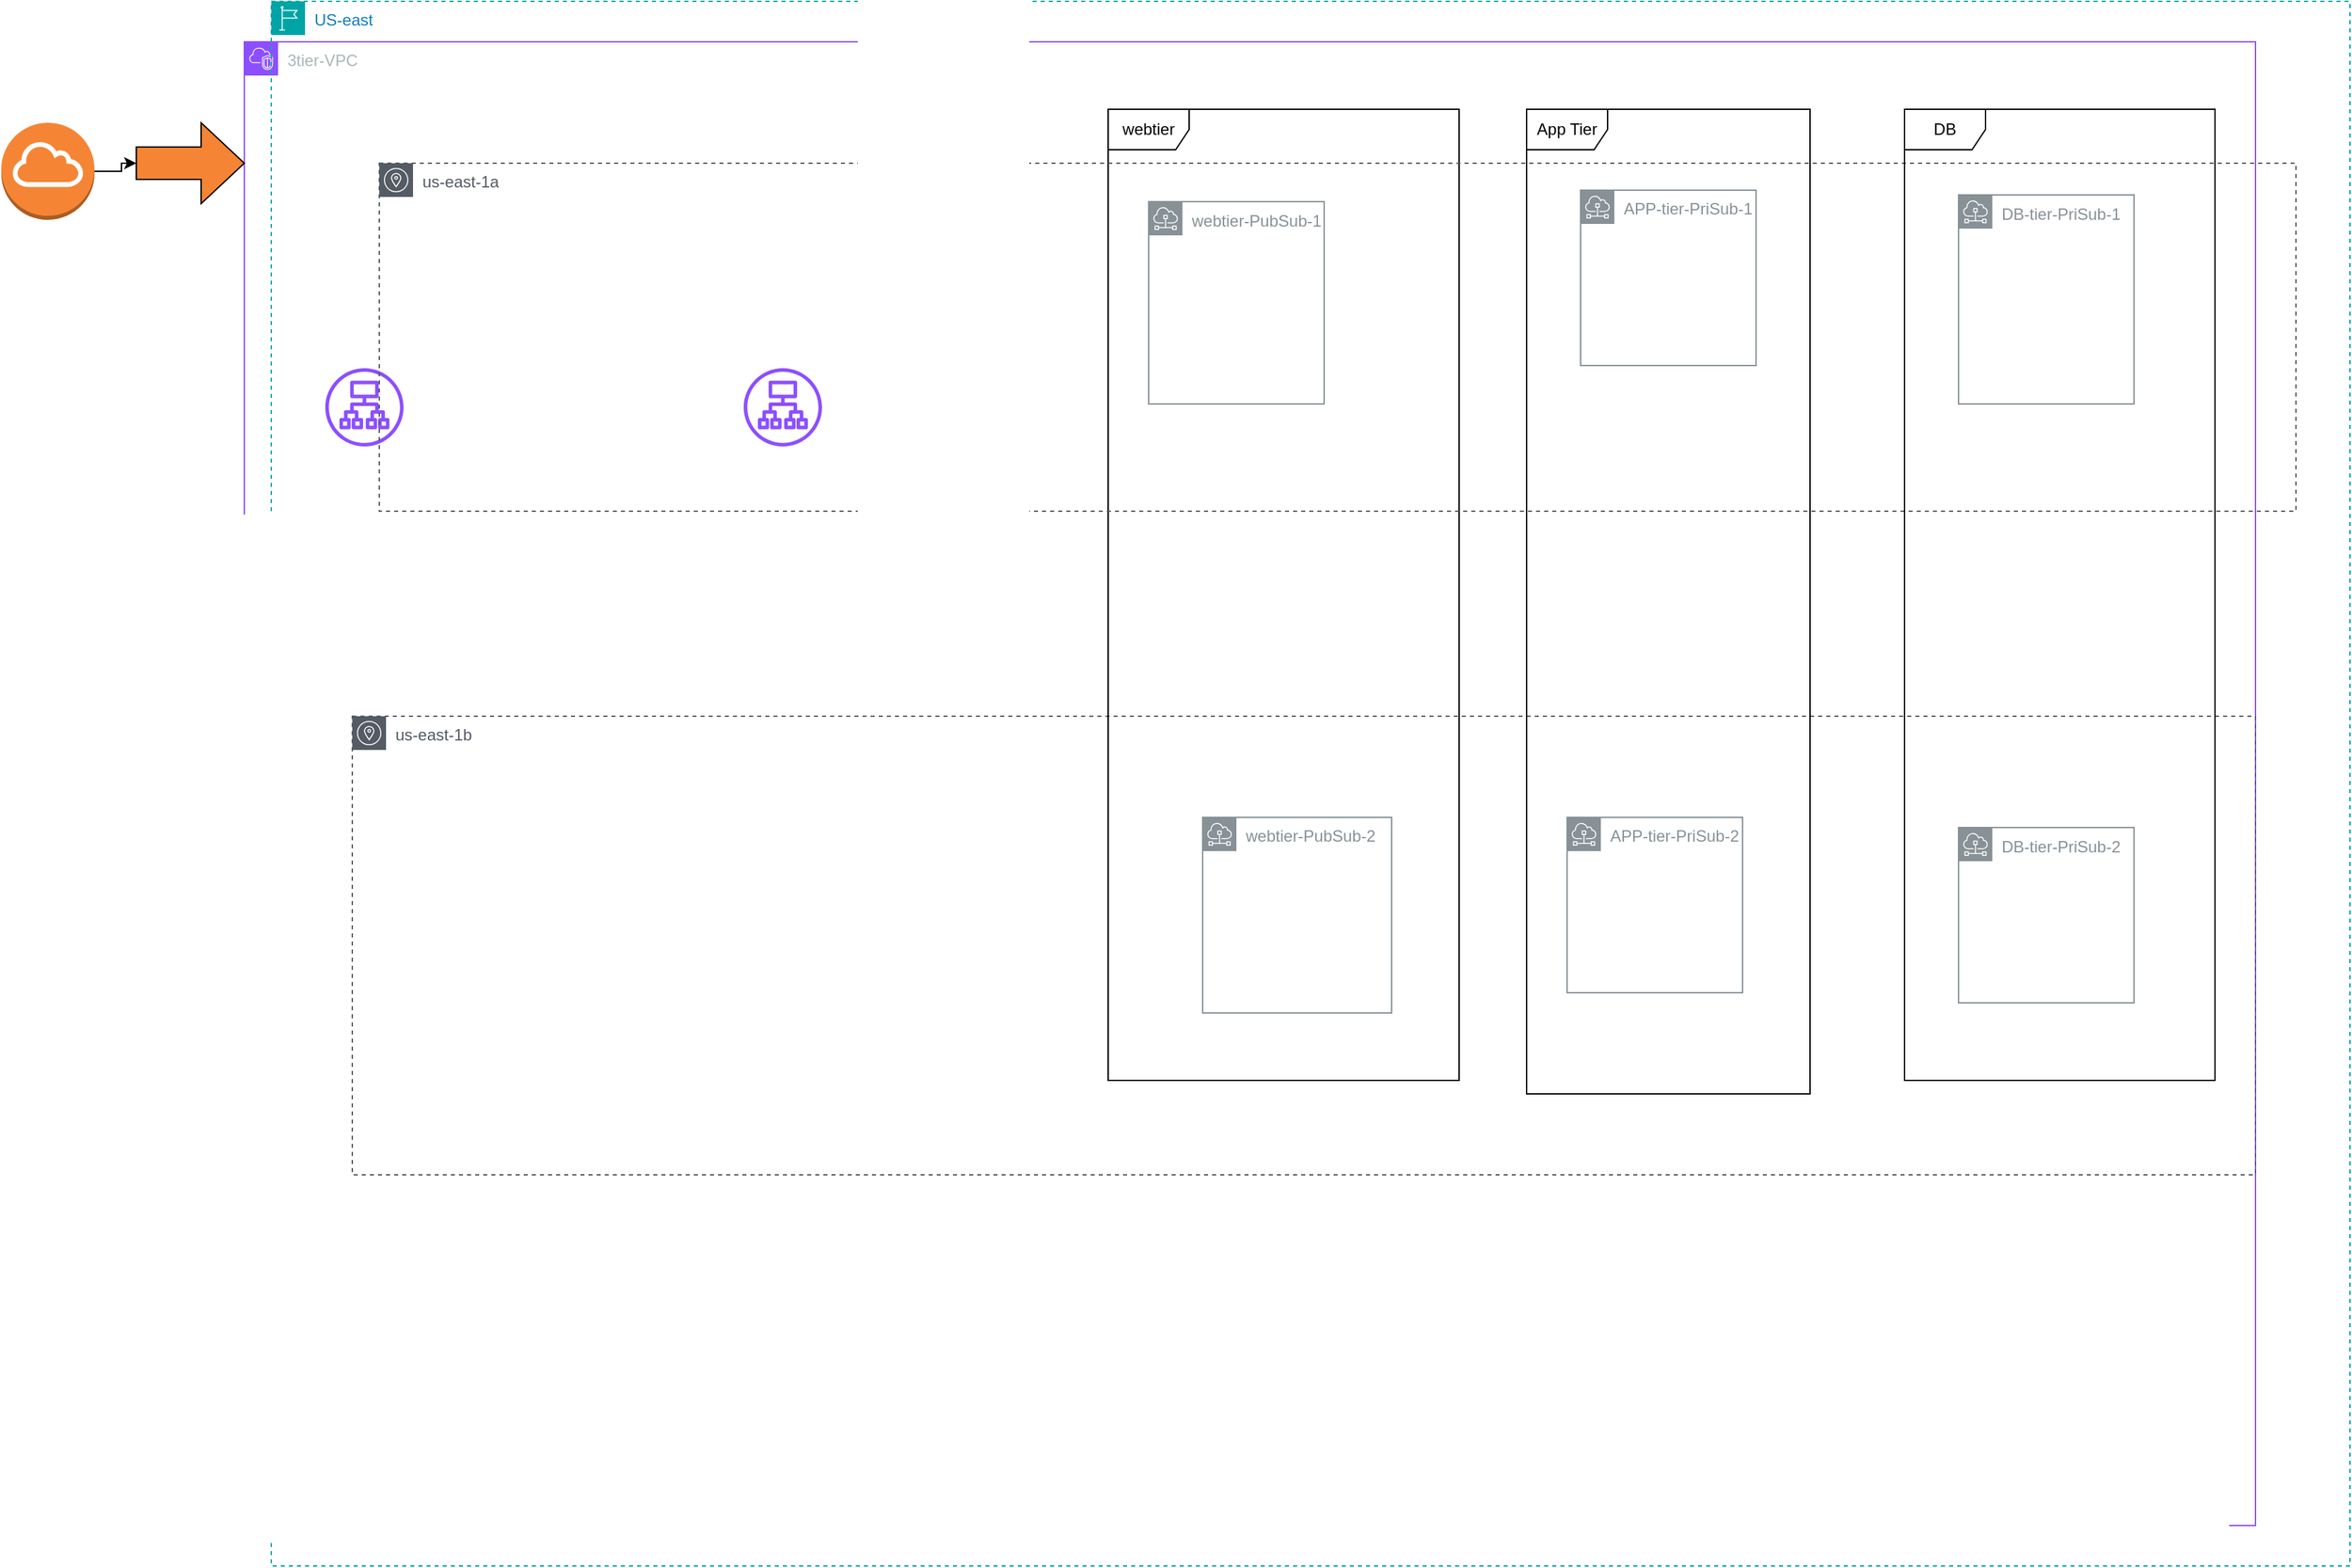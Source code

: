 <mxfile version="26.2.14">
  <diagram name="Page-1" id="wp1vN_EcB9PVwbdR_TTC">
    <mxGraphModel dx="2815" dy="1043" grid="1" gridSize="10" guides="1" tooltips="1" connect="1" arrows="1" fold="1" page="1" pageScale="1" pageWidth="850" pageHeight="1100" math="0" shadow="0">
      <root>
        <mxCell id="0" />
        <mxCell id="1" parent="0" />
        <mxCell id="LSXj0VK2o3YOv4iEomhP-1" value="3tier-VPC" style="points=[[0,0],[0.25,0],[0.5,0],[0.75,0],[1,0],[1,0.25],[1,0.5],[1,0.75],[1,1],[0.75,1],[0.5,1],[0.25,1],[0,1],[0,0.75],[0,0.5],[0,0.25]];outlineConnect=0;gradientColor=none;html=1;whiteSpace=wrap;fontSize=12;fontStyle=0;container=1;pointerEvents=0;collapsible=0;recursiveResize=0;shape=mxgraph.aws4.group;grIcon=mxgraph.aws4.group_vpc2;strokeColor=#8C4FFF;fillColor=none;verticalAlign=top;align=left;spacingLeft=30;fontColor=#AAB7B8;dashed=0;" vertex="1" parent="1">
          <mxGeometry x="80" y="50" width="1490" height="1100" as="geometry" />
        </mxCell>
        <mxCell id="LSXj0VK2o3YOv4iEomhP-2" value="US-east" style="points=[[0,0],[0.25,0],[0.5,0],[0.75,0],[1,0],[1,0.25],[1,0.5],[1,0.75],[1,1],[0.75,1],[0.5,1],[0.25,1],[0,1],[0,0.75],[0,0.5],[0,0.25]];outlineConnect=0;gradientColor=none;html=1;whiteSpace=wrap;fontSize=12;fontStyle=0;container=1;pointerEvents=0;collapsible=0;recursiveResize=0;shape=mxgraph.aws4.group;grIcon=mxgraph.aws4.group_region;strokeColor=#00A4A6;fillColor=none;verticalAlign=top;align=left;spacingLeft=30;fontColor=#147EBA;dashed=1;" vertex="1" parent="1">
          <mxGeometry x="100" y="20" width="1540" height="1160" as="geometry" />
        </mxCell>
        <mxCell id="LSXj0VK2o3YOv4iEomhP-9" value="us-east-1b" style="sketch=0;outlineConnect=0;gradientColor=none;html=1;whiteSpace=wrap;fontSize=12;fontStyle=0;shape=mxgraph.aws4.group;grIcon=mxgraph.aws4.group_availability_zone;strokeColor=#545B64;fillColor=none;verticalAlign=top;align=left;spacingLeft=30;fontColor=#545B64;dashed=1;" vertex="1" parent="LSXj0VK2o3YOv4iEomhP-2">
          <mxGeometry x="60" y="530" width="1410" height="340" as="geometry" />
        </mxCell>
        <mxCell id="LSXj0VK2o3YOv4iEomhP-15" value="webtier-PubSub-2" style="sketch=0;outlineConnect=0;gradientColor=none;html=1;whiteSpace=wrap;fontSize=12;fontStyle=0;shape=mxgraph.aws4.group;grIcon=mxgraph.aws4.group_subnet;strokeColor=#879196;fillColor=none;verticalAlign=top;align=left;spacingLeft=30;fontColor=#879196;dashed=0;" vertex="1" parent="LSXj0VK2o3YOv4iEomhP-2">
          <mxGeometry x="690" y="605" width="140" height="145" as="geometry" />
        </mxCell>
        <mxCell id="LSXj0VK2o3YOv4iEomhP-18" value="APP-tier-PriSub-2" style="sketch=0;outlineConnect=0;gradientColor=none;html=1;whiteSpace=wrap;fontSize=12;fontStyle=0;shape=mxgraph.aws4.group;grIcon=mxgraph.aws4.group_subnet;strokeColor=#879196;fillColor=none;verticalAlign=top;align=left;spacingLeft=30;fontColor=#879196;dashed=0;" vertex="1" parent="LSXj0VK2o3YOv4iEomhP-2">
          <mxGeometry x="960" y="605" width="130" height="130" as="geometry" />
        </mxCell>
        <mxCell id="LSXj0VK2o3YOv4iEomhP-20" value="DB-tier-PriSub-2" style="sketch=0;outlineConnect=0;gradientColor=none;html=1;whiteSpace=wrap;fontSize=12;fontStyle=0;shape=mxgraph.aws4.group;grIcon=mxgraph.aws4.group_subnet;strokeColor=#879196;fillColor=none;verticalAlign=top;align=left;spacingLeft=30;fontColor=#879196;dashed=0;" vertex="1" parent="LSXj0VK2o3YOv4iEomhP-2">
          <mxGeometry x="1250" y="612.5" width="130" height="130" as="geometry" />
        </mxCell>
        <mxCell id="LSXj0VK2o3YOv4iEomhP-25" value="" style="sketch=0;outlineConnect=0;fontColor=#232F3E;gradientColor=none;fillColor=#8C4FFF;strokeColor=none;dashed=0;verticalLabelPosition=bottom;verticalAlign=top;align=center;html=1;fontSize=12;fontStyle=0;aspect=fixed;pointerEvents=1;shape=mxgraph.aws4.application_load_balancer;" vertex="1" parent="LSXj0VK2o3YOv4iEomhP-2">
          <mxGeometry x="40" y="272" width="58" height="58" as="geometry" />
        </mxCell>
        <mxCell id="LSXj0VK2o3YOv4iEomhP-26" value="" style="sketch=0;outlineConnect=0;fontColor=#232F3E;gradientColor=none;fillColor=#8C4FFF;strokeColor=none;dashed=0;verticalLabelPosition=bottom;verticalAlign=top;align=center;html=1;fontSize=12;fontStyle=0;aspect=fixed;pointerEvents=1;shape=mxgraph.aws4.application_load_balancer;" vertex="1" parent="LSXj0VK2o3YOv4iEomhP-2">
          <mxGeometry x="350" y="272" width="58" height="58" as="geometry" />
        </mxCell>
        <mxCell id="LSXj0VK2o3YOv4iEomhP-27" value="webtier" style="shape=umlFrame;whiteSpace=wrap;html=1;pointerEvents=0;" vertex="1" parent="LSXj0VK2o3YOv4iEomhP-2">
          <mxGeometry x="620" y="80" width="260" height="720" as="geometry" />
        </mxCell>
        <mxCell id="LSXj0VK2o3YOv4iEomhP-28" value="App Tier" style="shape=umlFrame;whiteSpace=wrap;html=1;pointerEvents=0;" vertex="1" parent="LSXj0VK2o3YOv4iEomhP-2">
          <mxGeometry x="930" y="80" width="210" height="730" as="geometry" />
        </mxCell>
        <mxCell id="LSXj0VK2o3YOv4iEomhP-7" value="us-east-1a" style="sketch=0;outlineConnect=0;gradientColor=none;html=1;whiteSpace=wrap;fontSize=12;fontStyle=0;shape=mxgraph.aws4.group;grIcon=mxgraph.aws4.group_availability_zone;strokeColor=#545B64;fillColor=none;verticalAlign=top;align=left;spacingLeft=30;fontColor=#545B64;dashed=1;" vertex="1" parent="LSXj0VK2o3YOv4iEomhP-2">
          <mxGeometry x="80" y="120" width="1420" height="258" as="geometry" />
        </mxCell>
        <mxCell id="LSXj0VK2o3YOv4iEomhP-17" value="APP-tier-PriSub-1" style="sketch=0;outlineConnect=0;gradientColor=none;html=1;whiteSpace=wrap;fontSize=12;fontStyle=0;shape=mxgraph.aws4.group;grIcon=mxgraph.aws4.group_subnet;strokeColor=#879196;fillColor=none;verticalAlign=top;align=left;spacingLeft=30;fontColor=#879196;dashed=0;" vertex="1" parent="LSXj0VK2o3YOv4iEomhP-2">
          <mxGeometry x="970" y="140" width="130" height="130" as="geometry" />
        </mxCell>
        <mxCell id="LSXj0VK2o3YOv4iEomhP-19" value="DB-tier-PriSub-1" style="sketch=0;outlineConnect=0;gradientColor=none;html=1;whiteSpace=wrap;fontSize=12;fontStyle=0;shape=mxgraph.aws4.group;grIcon=mxgraph.aws4.group_subnet;strokeColor=#879196;fillColor=none;verticalAlign=top;align=left;spacingLeft=30;fontColor=#879196;dashed=0;" vertex="1" parent="LSXj0VK2o3YOv4iEomhP-2">
          <mxGeometry x="1250" y="143.5" width="130" height="155" as="geometry" />
        </mxCell>
        <mxCell id="LSXj0VK2o3YOv4iEomhP-16" value="webtier-PubSub-1" style="sketch=0;outlineConnect=0;gradientColor=none;html=1;whiteSpace=wrap;fontSize=12;fontStyle=0;shape=mxgraph.aws4.group;grIcon=mxgraph.aws4.group_subnet;strokeColor=#879196;fillColor=none;verticalAlign=top;align=left;spacingLeft=30;fontColor=#879196;dashed=0;" vertex="1" parent="LSXj0VK2o3YOv4iEomhP-2">
          <mxGeometry x="650" y="148.5" width="130" height="150" as="geometry" />
        </mxCell>
        <mxCell id="LSXj0VK2o3YOv4iEomhP-30" value="DB" style="shape=umlFrame;whiteSpace=wrap;html=1;pointerEvents=0;" vertex="1" parent="LSXj0VK2o3YOv4iEomhP-2">
          <mxGeometry x="1210" y="80" width="230" height="720" as="geometry" />
        </mxCell>
        <mxCell id="LSXj0VK2o3YOv4iEomhP-6" value="" style="edgeStyle=orthogonalEdgeStyle;rounded=0;orthogonalLoop=1;jettySize=auto;html=1;" edge="1" parent="1" source="LSXj0VK2o3YOv4iEomhP-4" target="LSXj0VK2o3YOv4iEomhP-5">
          <mxGeometry relative="1" as="geometry" />
        </mxCell>
        <mxCell id="LSXj0VK2o3YOv4iEomhP-4" value="" style="outlineConnect=0;dashed=0;verticalLabelPosition=bottom;verticalAlign=top;align=center;html=1;shape=mxgraph.aws3.internet_gateway;fillColor=#F58534;gradientColor=none;" vertex="1" parent="1">
          <mxGeometry x="-100" y="110" width="69" height="72" as="geometry" />
        </mxCell>
        <mxCell id="LSXj0VK2o3YOv4iEomhP-5" value="" style="shape=singleArrow;whiteSpace=wrap;html=1;arrowWidth=0.4;arrowSize=0.4;verticalAlign=top;fillColor=#F58534;dashed=0;gradientColor=none;" vertex="1" parent="1">
          <mxGeometry y="110" width="80" height="60" as="geometry" />
        </mxCell>
      </root>
    </mxGraphModel>
  </diagram>
</mxfile>

